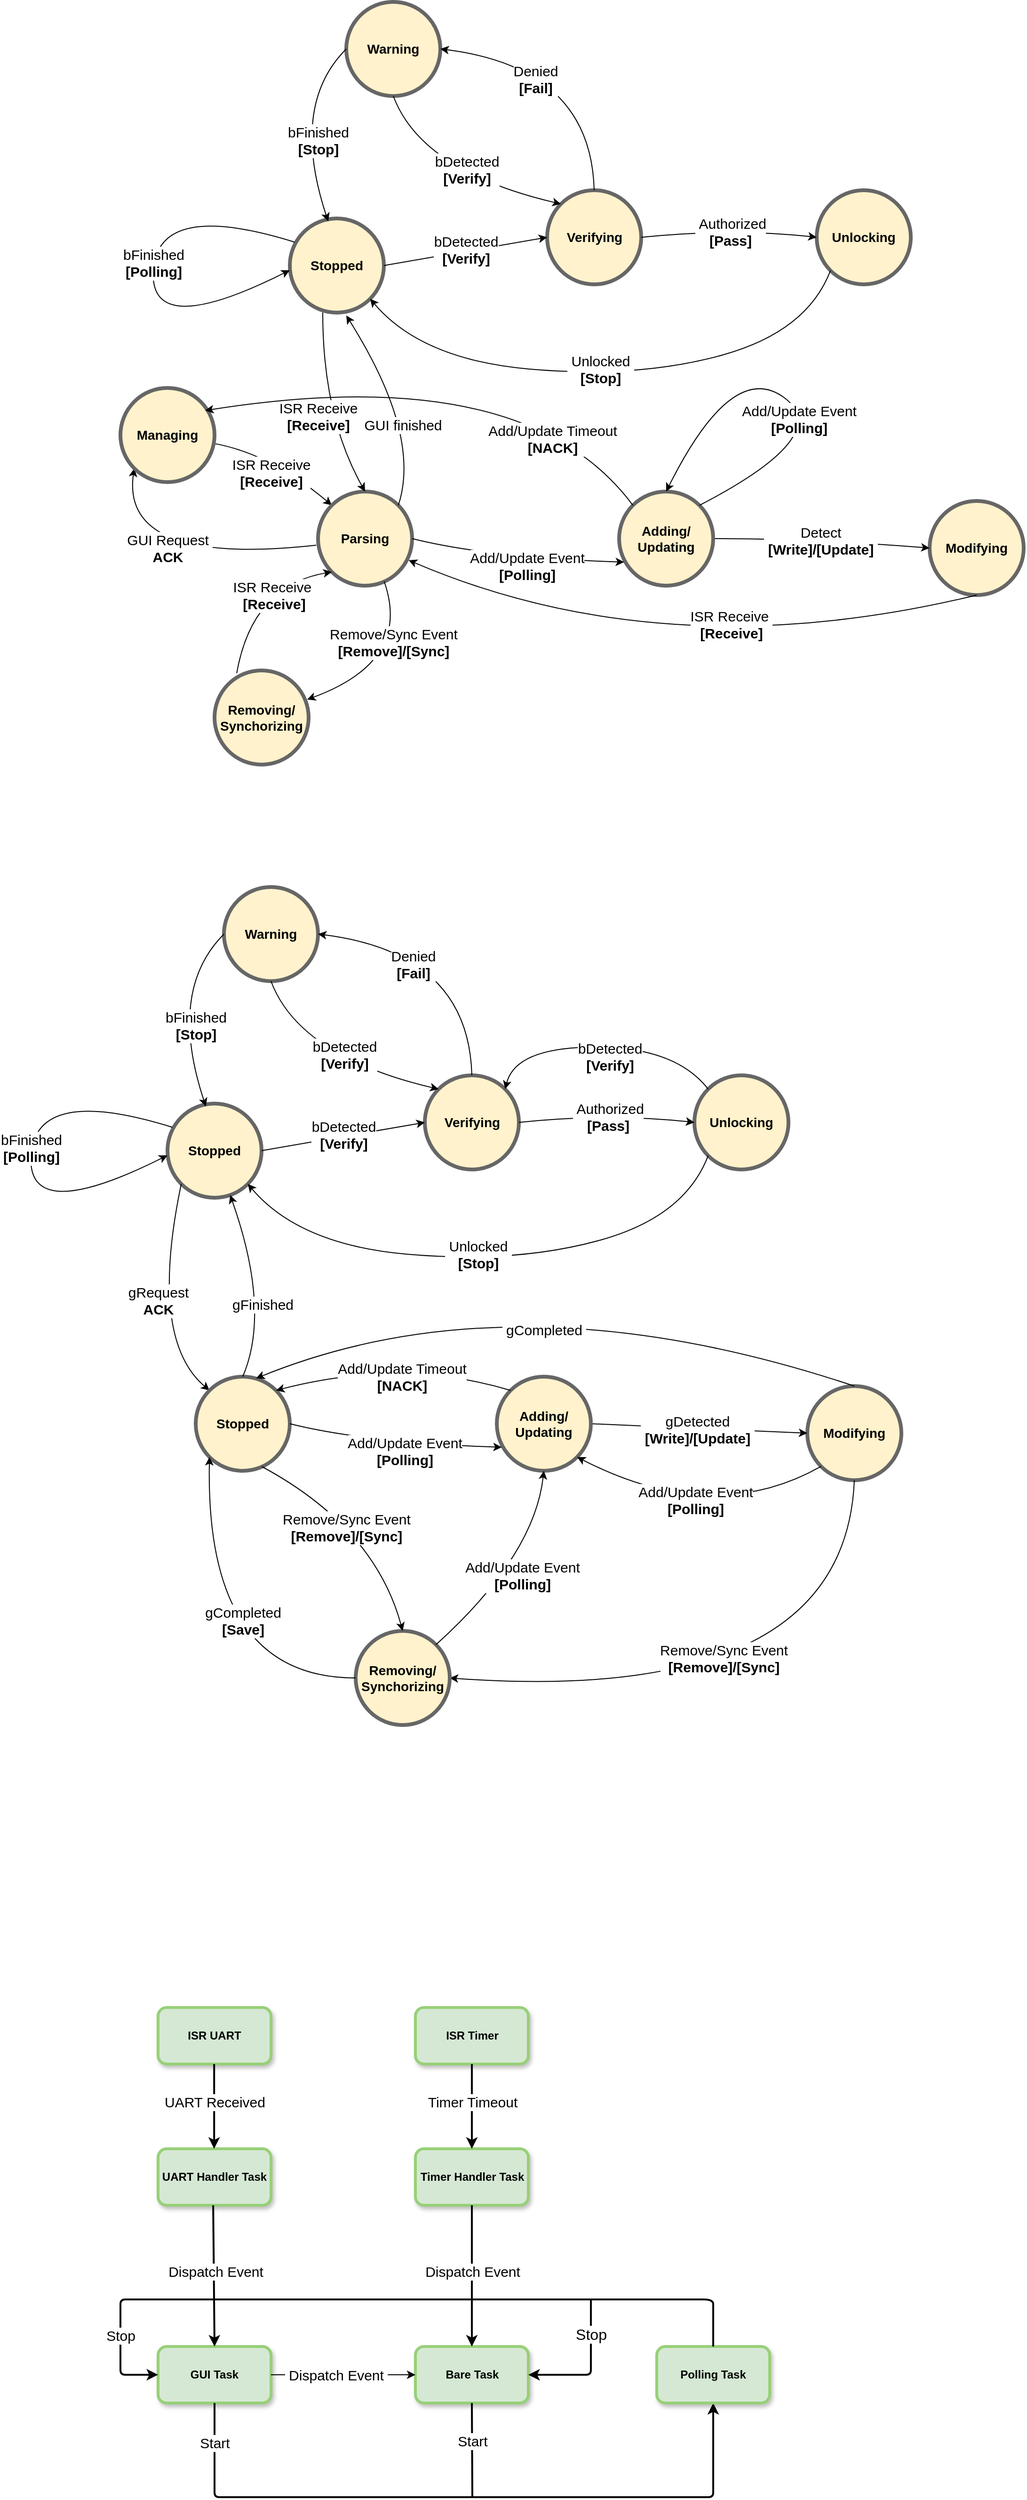 <mxfile version="22.1.7" type="github">
  <diagram name="Page-1" id="Pe6wvTVroKXz1nydE84b">
    <mxGraphModel dx="1243" dy="1088" grid="1" gridSize="10" guides="1" tooltips="1" connect="1" arrows="1" fold="1" page="1" pageScale="1" pageWidth="850" pageHeight="1100" math="0" shadow="0">
      <root>
        <mxCell id="0" />
        <mxCell id="1" parent="0" />
        <mxCell id="ro7r4kzSWEUVGJ4_JKQd-2" value="&lt;font style=&quot;font-size: 14px;&quot;&gt;&lt;b&gt;Warning&lt;br&gt;&lt;/b&gt;&lt;/font&gt;" style="ellipse;whiteSpace=wrap;html=1;aspect=fixed;strokeWidth=4;fillColor=#fff2cc;strokeColor=#666666;" parent="1" vertex="1">
          <mxGeometry x="1460" y="190" width="100" height="100" as="geometry" />
        </mxCell>
        <mxCell id="ro7r4kzSWEUVGJ4_JKQd-3" value="&lt;font style=&quot;font-size: 14px;&quot;&gt;&lt;b&gt;Unlocking&lt;/b&gt;&lt;/font&gt;" style="ellipse;whiteSpace=wrap;html=1;aspect=fixed;strokeWidth=4;fillColor=#fff2cc;strokeColor=#666666;" parent="1" vertex="1">
          <mxGeometry x="1960" y="390" width="100" height="100" as="geometry" />
        </mxCell>
        <mxCell id="ro7r4kzSWEUVGJ4_JKQd-4" value="&lt;font style=&quot;font-size: 14px;&quot;&gt;&lt;b&gt;Verifying&lt;/b&gt;&lt;/font&gt;" style="ellipse;whiteSpace=wrap;html=1;aspect=fixed;strokeWidth=4;fillColor=#fff2cc;strokeColor=#666666;" parent="1" vertex="1">
          <mxGeometry x="1673.5" y="390" width="100" height="100" as="geometry" />
        </mxCell>
        <mxCell id="ro7r4kzSWEUVGJ4_JKQd-5" value="&lt;font style=&quot;font-size: 14px;&quot;&gt;&lt;b&gt;Stopped&lt;/b&gt;&lt;/font&gt;" style="ellipse;whiteSpace=wrap;html=1;aspect=fixed;strokeWidth=4;fillColor=#fff2cc;strokeColor=#666666;" parent="1" vertex="1">
          <mxGeometry x="1400" y="420" width="100" height="100" as="geometry" />
        </mxCell>
        <mxCell id="ro7r4kzSWEUVGJ4_JKQd-6" value="" style="curved=1;endArrow=classic;html=1;rounded=0;exitX=0.5;exitY=0;exitDx=0;exitDy=0;entryX=1;entryY=0.5;entryDx=0;entryDy=0;" parent="1" source="ro7r4kzSWEUVGJ4_JKQd-4" target="ro7r4kzSWEUVGJ4_JKQd-2" edge="1">
          <mxGeometry width="50" height="50" relative="1" as="geometry">
            <mxPoint x="1790" y="430" as="sourcePoint" />
            <mxPoint x="1840" y="380" as="targetPoint" />
            <Array as="points">
              <mxPoint x="1720" y="260" />
            </Array>
          </mxGeometry>
        </mxCell>
        <mxCell id="ro7r4kzSWEUVGJ4_JKQd-7" value="&lt;font style=&quot;font-size: 15px;&quot;&gt;Denied&lt;br&gt;&lt;b&gt;[Fail]&lt;/b&gt;&lt;br&gt;&lt;/font&gt;" style="edgeLabel;html=1;align=center;verticalAlign=middle;resizable=0;points=[];" parent="ro7r4kzSWEUVGJ4_JKQd-6" vertex="1" connectable="0">
          <mxGeometry x="0.053" y="5" relative="1" as="geometry">
            <mxPoint x="-35" y="10" as="offset" />
          </mxGeometry>
        </mxCell>
        <mxCell id="ro7r4kzSWEUVGJ4_JKQd-8" value="" style="curved=1;endArrow=classic;html=1;rounded=0;exitX=1;exitY=0.5;exitDx=0;exitDy=0;entryX=0;entryY=0.5;entryDx=0;entryDy=0;" parent="1" source="ro7r4kzSWEUVGJ4_JKQd-4" target="ro7r4kzSWEUVGJ4_JKQd-3" edge="1">
          <mxGeometry width="50" height="50" relative="1" as="geometry">
            <mxPoint x="1790" y="430" as="sourcePoint" />
            <mxPoint x="1840" y="380" as="targetPoint" />
            <Array as="points">
              <mxPoint x="1870" y="430" />
            </Array>
          </mxGeometry>
        </mxCell>
        <mxCell id="ro7r4kzSWEUVGJ4_JKQd-9" value="&lt;span style=&quot;font-size: 15px;&quot;&gt;&amp;nbsp;Authorized&lt;br&gt;&lt;b&gt;[Pass]&lt;/b&gt;&lt;br&gt;&lt;/span&gt;" style="edgeLabel;html=1;align=center;verticalAlign=middle;resizable=0;points=[];" parent="ro7r4kzSWEUVGJ4_JKQd-8" vertex="1" connectable="0">
          <mxGeometry x="0.008" y="2" relative="1" as="geometry">
            <mxPoint y="5" as="offset" />
          </mxGeometry>
        </mxCell>
        <mxCell id="ro7r4kzSWEUVGJ4_JKQd-10" value="" style="curved=1;endArrow=classic;html=1;rounded=0;exitX=1;exitY=0.5;exitDx=0;exitDy=0;entryX=0;entryY=0.5;entryDx=0;entryDy=0;" parent="1" source="ro7r4kzSWEUVGJ4_JKQd-5" target="ro7r4kzSWEUVGJ4_JKQd-4" edge="1">
          <mxGeometry width="50" height="50" relative="1" as="geometry">
            <mxPoint x="1390" y="434.5" as="sourcePoint" />
            <mxPoint x="1525.0" y="434.5" as="targetPoint" />
            <Array as="points" />
          </mxGeometry>
        </mxCell>
        <mxCell id="ro7r4kzSWEUVGJ4_JKQd-11" value="&lt;span style=&quot;font-size: 15px;&quot;&gt;bDetected&lt;br&gt;&lt;b&gt;&amp;nbsp;[Verify]&amp;nbsp;&lt;/b&gt;&lt;br&gt;&lt;/span&gt;" style="edgeLabel;html=1;align=center;verticalAlign=middle;resizable=0;points=[];" parent="ro7r4kzSWEUVGJ4_JKQd-10" vertex="1" connectable="0">
          <mxGeometry x="0.008" y="2" relative="1" as="geometry">
            <mxPoint as="offset" />
          </mxGeometry>
        </mxCell>
        <mxCell id="ro7r4kzSWEUVGJ4_JKQd-12" value="" style="curved=1;endArrow=classic;html=1;rounded=0;exitX=0;exitY=0.5;exitDx=0;exitDy=0;entryX=0.408;entryY=0.031;entryDx=0;entryDy=0;entryPerimeter=0;" parent="1" source="ro7r4kzSWEUVGJ4_JKQd-2" target="ro7r4kzSWEUVGJ4_JKQd-5" edge="1">
          <mxGeometry width="50" height="50" relative="1" as="geometry">
            <mxPoint x="1535" y="334" as="sourcePoint" />
            <mxPoint x="1320" y="180" as="targetPoint" />
            <Array as="points">
              <mxPoint x="1400" y="300" />
            </Array>
          </mxGeometry>
        </mxCell>
        <mxCell id="ro7r4kzSWEUVGJ4_JKQd-13" value="&lt;font style=&quot;font-size: 15px;&quot;&gt;bFinished&lt;br&gt;&lt;b style=&quot;border-color: var(--border-color);&quot;&gt;[Stop]&lt;/b&gt;&lt;br&gt;&lt;/font&gt;" style="edgeLabel;html=1;align=center;verticalAlign=middle;resizable=0;points=[];" parent="ro7r4kzSWEUVGJ4_JKQd-12" vertex="1" connectable="0">
          <mxGeometry x="0.053" y="5" relative="1" as="geometry">
            <mxPoint x="16" y="12" as="offset" />
          </mxGeometry>
        </mxCell>
        <mxCell id="ro7r4kzSWEUVGJ4_JKQd-14" value="" style="curved=1;endArrow=classic;html=1;rounded=0;exitX=0;exitY=1;exitDx=0;exitDy=0;entryX=1;entryY=1;entryDx=0;entryDy=0;" parent="1" source="ro7r4kzSWEUVGJ4_JKQd-3" target="ro7r4kzSWEUVGJ4_JKQd-5" edge="1">
          <mxGeometry width="50" height="50" relative="1" as="geometry">
            <mxPoint x="1890" y="480" as="sourcePoint" />
            <mxPoint x="1790" y="640" as="targetPoint" />
            <Array as="points">
              <mxPoint x="1950" y="540" />
              <mxPoint x="1770" y="590" />
              <mxPoint x="1540" y="570" />
            </Array>
          </mxGeometry>
        </mxCell>
        <mxCell id="ro7r4kzSWEUVGJ4_JKQd-15" value="&lt;font style=&quot;font-size: 15px;&quot;&gt;&amp;nbsp;Unlocked&amp;nbsp;&lt;br&gt;&lt;b&gt;[Stop]&lt;/b&gt;&lt;br&gt;&lt;/font&gt;" style="edgeLabel;html=1;align=center;verticalAlign=middle;resizable=0;points=[];" parent="ro7r4kzSWEUVGJ4_JKQd-14" vertex="1" connectable="0">
          <mxGeometry x="0.053" y="5" relative="1" as="geometry">
            <mxPoint x="5" y="-11" as="offset" />
          </mxGeometry>
        </mxCell>
        <mxCell id="ro7r4kzSWEUVGJ4_JKQd-18" value="" style="curved=1;endArrow=classic;html=1;rounded=0;exitX=0.5;exitY=1;exitDx=0;exitDy=0;entryX=0;entryY=0;entryDx=0;entryDy=0;" parent="1" source="ro7r4kzSWEUVGJ4_JKQd-2" target="ro7r4kzSWEUVGJ4_JKQd-4" edge="1">
          <mxGeometry width="50" height="50" relative="1" as="geometry">
            <mxPoint x="1573.5" y="310" as="sourcePoint" />
            <mxPoint x="1768.5" y="310" as="targetPoint" />
            <Array as="points">
              <mxPoint x="1540" y="370" />
            </Array>
          </mxGeometry>
        </mxCell>
        <mxCell id="ro7r4kzSWEUVGJ4_JKQd-19" value="&lt;span style=&quot;font-size: 15px;&quot;&gt;bDetected&lt;br&gt;&lt;b&gt;[Verify]&lt;/b&gt;&lt;br&gt;&lt;/span&gt;" style="edgeLabel;html=1;align=center;verticalAlign=middle;resizable=0;points=[];" parent="ro7r4kzSWEUVGJ4_JKQd-18" vertex="1" connectable="0">
          <mxGeometry x="0.008" y="2" relative="1" as="geometry">
            <mxPoint x="14" y="-8" as="offset" />
          </mxGeometry>
        </mxCell>
        <mxCell id="ro7r4kzSWEUVGJ4_JKQd-22" value="&lt;span style=&quot;font-size: 14px;&quot;&gt;&lt;b&gt;Modifying&lt;/b&gt;&lt;/span&gt;" style="ellipse;whiteSpace=wrap;html=1;aspect=fixed;strokeWidth=4;fillColor=#fff2cc;strokeColor=#666666;" parent="1" vertex="1">
          <mxGeometry x="2080" y="720" width="100" height="100" as="geometry" />
        </mxCell>
        <mxCell id="ro7r4kzSWEUVGJ4_JKQd-23" value="" style="curved=1;endArrow=classic;html=1;rounded=0;exitX=1;exitY=0.5;exitDx=0;exitDy=0;entryX=0;entryY=0.5;entryDx=0;entryDy=0;" parent="1" source="ro7r4kzSWEUVGJ4_JKQd-36" target="ro7r4kzSWEUVGJ4_JKQd-22" edge="1">
          <mxGeometry width="50" height="50" relative="1" as="geometry">
            <mxPoint x="2316.5" y="810" as="sourcePoint" />
            <mxPoint x="2432.5" y="891" as="targetPoint" />
            <Array as="points">
              <mxPoint x="1950" y="760" />
            </Array>
          </mxGeometry>
        </mxCell>
        <mxCell id="ro7r4kzSWEUVGJ4_JKQd-24" value="&lt;font style=&quot;font-size: 15px;&quot;&gt;Detect&lt;br&gt;&lt;b&gt;&amp;nbsp;[Write]/[Update]&amp;nbsp;&lt;/b&gt;&lt;br&gt;&lt;/font&gt;" style="edgeLabel;html=1;align=center;verticalAlign=middle;resizable=0;points=[];" parent="ro7r4kzSWEUVGJ4_JKQd-23" vertex="1" connectable="0">
          <mxGeometry x="0.053" y="5" relative="1" as="geometry">
            <mxPoint x="-8" y="5" as="offset" />
          </mxGeometry>
        </mxCell>
        <mxCell id="ro7r4kzSWEUVGJ4_JKQd-25" value="" style="curved=1;endArrow=classic;html=1;rounded=0;exitX=0.5;exitY=1;exitDx=0;exitDy=0;entryX=0.963;entryY=0.729;entryDx=0;entryDy=0;entryPerimeter=0;" parent="1" source="ro7r4kzSWEUVGJ4_JKQd-22" target="ro7r4kzSWEUVGJ4_JKQd-33" edge="1">
          <mxGeometry width="50" height="50" relative="1" as="geometry">
            <mxPoint x="2100" y="990" as="sourcePoint" />
            <mxPoint x="1520" y="780" as="targetPoint" />
            <Array as="points">
              <mxPoint x="1800" y="900" />
            </Array>
          </mxGeometry>
        </mxCell>
        <mxCell id="ro7r4kzSWEUVGJ4_JKQd-26" value="&lt;span style=&quot;font-size: 15px;&quot;&gt;ISR Receive&amp;nbsp;&lt;br&gt;&lt;b&gt;[Receive]&lt;/b&gt;&lt;br&gt;&lt;/span&gt;" style="edgeLabel;html=1;align=center;verticalAlign=middle;resizable=0;points=[];" parent="ro7r4kzSWEUVGJ4_JKQd-25" vertex="1" connectable="0">
          <mxGeometry x="0.008" y="2" relative="1" as="geometry">
            <mxPoint x="50" y="-47" as="offset" />
          </mxGeometry>
        </mxCell>
        <mxCell id="ro7r4kzSWEUVGJ4_JKQd-27" value="" style="curved=1;endArrow=classic;html=1;rounded=0;entryX=0;entryY=0;entryDx=0;entryDy=0;" parent="1" source="atUizrfXErrDLRUlG1eM-1" target="ro7r4kzSWEUVGJ4_JKQd-33" edge="1">
          <mxGeometry width="50" height="50" relative="1" as="geometry">
            <mxPoint x="1450" y="520" as="sourcePoint" />
            <mxPoint x="1641" y="753" as="targetPoint" />
            <Array as="points">
              <mxPoint x="1380" y="670" />
            </Array>
          </mxGeometry>
        </mxCell>
        <mxCell id="ro7r4kzSWEUVGJ4_JKQd-28" value="&lt;font style=&quot;font-size: 15px;&quot;&gt;&lt;span style=&quot;border-color: var(--border-color);&quot;&gt;ISR Receive&lt;br&gt;&lt;/span&gt;&lt;b style=&quot;border-color: var(--border-color);&quot;&gt;[Receive]&lt;/b&gt;&lt;br&gt;&lt;/font&gt;" style="edgeLabel;html=1;align=center;verticalAlign=middle;resizable=0;points=[];" parent="ro7r4kzSWEUVGJ4_JKQd-27" vertex="1" connectable="0">
          <mxGeometry x="0.053" y="5" relative="1" as="geometry">
            <mxPoint x="-15" y="14" as="offset" />
          </mxGeometry>
        </mxCell>
        <mxCell id="ro7r4kzSWEUVGJ4_JKQd-29" value="" style="curved=1;endArrow=classic;html=1;rounded=0;exitX=0.051;exitY=0.251;exitDx=0;exitDy=0;entryX=0;entryY=1;entryDx=0;entryDy=0;exitPerimeter=0;" parent="1" source="ro7r4kzSWEUVGJ4_JKQd-5" edge="1">
          <mxGeometry width="50" height="50" relative="1" as="geometry">
            <mxPoint x="1385" y="450" as="sourcePoint" />
            <mxPoint x="1400" y="475" as="targetPoint" />
            <Array as="points">
              <mxPoint x="1260" y="400" />
              <mxPoint x="1250" y="550" />
            </Array>
          </mxGeometry>
        </mxCell>
        <mxCell id="ro7r4kzSWEUVGJ4_JKQd-30" value="&lt;font style=&quot;font-size: 15px;&quot;&gt;bFinished&lt;br&gt;&lt;b style=&quot;border-color: var(--border-color);&quot;&gt;[Polling]&lt;/b&gt;&lt;br&gt;&lt;/font&gt;" style="edgeLabel;html=1;align=center;verticalAlign=middle;resizable=0;points=[];" parent="ro7r4kzSWEUVGJ4_JKQd-29" vertex="1" connectable="0">
          <mxGeometry x="0.053" y="5" relative="1" as="geometry">
            <mxPoint x="-4" y="-29" as="offset" />
          </mxGeometry>
        </mxCell>
        <mxCell id="ro7r4kzSWEUVGJ4_JKQd-31" value="" style="curved=1;endArrow=classic;html=1;rounded=0;exitX=-0.02;exitY=0.57;exitDx=0;exitDy=0;entryX=0;entryY=1;entryDx=0;entryDy=0;exitPerimeter=0;" parent="1" source="ro7r4kzSWEUVGJ4_JKQd-33" target="atUizrfXErrDLRUlG1eM-1" edge="1">
          <mxGeometry width="50" height="50" relative="1" as="geometry">
            <mxPoint x="1380.145" y="719.995" as="sourcePoint" />
            <mxPoint x="1400" y="731.44" as="targetPoint" />
            <Array as="points">
              <mxPoint x="1220" y="790" />
            </Array>
          </mxGeometry>
        </mxCell>
        <mxCell id="ro7r4kzSWEUVGJ4_JKQd-32" value="&lt;font style=&quot;font-size: 15px;&quot;&gt;&amp;nbsp;GUI Request&amp;nbsp;&lt;br&gt;&lt;b&gt;&amp;nbsp;ACK&amp;nbsp;&lt;/b&gt;&lt;br&gt;&lt;/font&gt;" style="edgeLabel;html=1;align=center;verticalAlign=middle;resizable=0;points=[];" parent="ro7r4kzSWEUVGJ4_JKQd-31" vertex="1" connectable="0">
          <mxGeometry x="0.053" y="5" relative="1" as="geometry">
            <mxPoint x="6" y="-20" as="offset" />
          </mxGeometry>
        </mxCell>
        <mxCell id="ro7r4kzSWEUVGJ4_JKQd-33" value="&lt;span style=&quot;font-size: 14px;&quot;&gt;&lt;b&gt;Parsing&lt;/b&gt;&lt;/span&gt;" style="ellipse;whiteSpace=wrap;html=1;aspect=fixed;strokeWidth=4;fillColor=#fff2cc;strokeColor=#666666;" parent="1" vertex="1">
          <mxGeometry x="1430" y="710" width="100" height="100" as="geometry" />
        </mxCell>
        <mxCell id="ro7r4kzSWEUVGJ4_JKQd-35" value="&lt;span style=&quot;font-size: 14px;&quot;&gt;&lt;b&gt;Removing/&lt;br&gt;Synchorizing&lt;br&gt;&lt;/b&gt;&lt;/span&gt;" style="ellipse;whiteSpace=wrap;html=1;aspect=fixed;strokeWidth=4;fillColor=#fff2cc;strokeColor=#666666;" parent="1" vertex="1">
          <mxGeometry x="1320" y="900" width="100" height="100" as="geometry" />
        </mxCell>
        <mxCell id="ro7r4kzSWEUVGJ4_JKQd-36" value="&lt;b style=&quot;border-color: var(--border-color); font-size: 14px;&quot;&gt;Adding/&lt;br&gt;Updating&lt;br&gt;&lt;/b&gt;" style="ellipse;whiteSpace=wrap;html=1;aspect=fixed;strokeWidth=4;fillColor=#fff2cc;strokeColor=#666666;" parent="1" vertex="1">
          <mxGeometry x="1750" y="710" width="100" height="100" as="geometry" />
        </mxCell>
        <mxCell id="ro7r4kzSWEUVGJ4_JKQd-37" value="" style="curved=1;endArrow=classic;html=1;rounded=0;exitX=1;exitY=0.5;exitDx=0;exitDy=0;entryX=0.053;entryY=0.75;entryDx=0;entryDy=0;entryPerimeter=0;" parent="1" source="ro7r4kzSWEUVGJ4_JKQd-33" target="ro7r4kzSWEUVGJ4_JKQd-36" edge="1">
          <mxGeometry width="50" height="50" relative="1" as="geometry">
            <mxPoint x="1530" y="770" as="sourcePoint" />
            <mxPoint x="1717" y="680" as="targetPoint" />
            <Array as="points">
              <mxPoint x="1610" y="780" />
            </Array>
          </mxGeometry>
        </mxCell>
        <mxCell id="ro7r4kzSWEUVGJ4_JKQd-38" value="&lt;font style=&quot;font-size: 15px;&quot;&gt;Add/Update Event&lt;br&gt;&lt;b&gt;&amp;nbsp;[Polling]&amp;nbsp;&lt;/b&gt;&lt;br&gt;&lt;/font&gt;" style="edgeLabel;html=1;align=center;verticalAlign=middle;resizable=0;points=[];" parent="ro7r4kzSWEUVGJ4_JKQd-37" vertex="1" connectable="0">
          <mxGeometry x="0.053" y="5" relative="1" as="geometry">
            <mxPoint x="4" y="12" as="offset" />
          </mxGeometry>
        </mxCell>
        <mxCell id="ro7r4kzSWEUVGJ4_JKQd-39" value="" style="curved=1;endArrow=classic;html=1;rounded=0;entryX=0;entryY=1;entryDx=0;entryDy=0;exitX=0.236;exitY=0.029;exitDx=0;exitDy=0;exitPerimeter=0;" parent="1" source="ro7r4kzSWEUVGJ4_JKQd-35" target="ro7r4kzSWEUVGJ4_JKQd-33" edge="1">
          <mxGeometry width="50" height="50" relative="1" as="geometry">
            <mxPoint x="1625.64" y="840" as="sourcePoint" />
            <mxPoint x="1459.995" y="909.645" as="targetPoint" />
            <Array as="points">
              <mxPoint x="1360" y="810" />
            </Array>
          </mxGeometry>
        </mxCell>
        <mxCell id="ro7r4kzSWEUVGJ4_JKQd-40" value="&lt;span style=&quot;font-size: 15px;&quot;&gt;ISR Receive&amp;nbsp;&lt;br&gt;&lt;b&gt;[Receive]&lt;/b&gt;&lt;br&gt;&lt;/span&gt;" style="edgeLabel;html=1;align=center;verticalAlign=middle;resizable=0;points=[];" parent="ro7r4kzSWEUVGJ4_JKQd-39" vertex="1" connectable="0">
          <mxGeometry x="0.008" y="2" relative="1" as="geometry">
            <mxPoint x="25" y="7" as="offset" />
          </mxGeometry>
        </mxCell>
        <mxCell id="ro7r4kzSWEUVGJ4_JKQd-41" value="" style="curved=1;endArrow=classic;html=1;rounded=0;exitX=0.703;exitY=0.955;exitDx=0;exitDy=0;entryX=0.985;entryY=0.309;entryDx=0;entryDy=0;exitPerimeter=0;entryPerimeter=0;" parent="1" source="ro7r4kzSWEUVGJ4_JKQd-33" target="ro7r4kzSWEUVGJ4_JKQd-35" edge="1">
          <mxGeometry width="50" height="50" relative="1" as="geometry">
            <mxPoint x="1521.995" y="935.355" as="sourcePoint" />
            <mxPoint x="1753.64" y="940" as="targetPoint" />
            <Array as="points">
              <mxPoint x="1530" y="890" />
            </Array>
          </mxGeometry>
        </mxCell>
        <mxCell id="ro7r4kzSWEUVGJ4_JKQd-42" value="&lt;font style=&quot;font-size: 15px;&quot;&gt;Remove/Sync Event&lt;br&gt;&lt;b&gt;&amp;nbsp;[Remove]/[Sync]&amp;nbsp;&lt;/b&gt;&lt;br&gt;&lt;/font&gt;" style="edgeLabel;html=1;align=center;verticalAlign=middle;resizable=0;points=[];" parent="ro7r4kzSWEUVGJ4_JKQd-41" vertex="1" connectable="0">
          <mxGeometry x="0.053" y="5" relative="1" as="geometry">
            <mxPoint x="-3" y="-32" as="offset" />
          </mxGeometry>
        </mxCell>
        <mxCell id="atUizrfXErrDLRUlG1eM-1" value="&lt;span style=&quot;font-size: 14px;&quot;&gt;&lt;b&gt;Managing&lt;/b&gt;&lt;/span&gt;" style="ellipse;whiteSpace=wrap;html=1;aspect=fixed;strokeWidth=4;fillColor=#fff2cc;strokeColor=#666666;" parent="1" vertex="1">
          <mxGeometry x="1220" y="600" width="100" height="100" as="geometry" />
        </mxCell>
        <mxCell id="atUizrfXErrDLRUlG1eM-2" value="" style="curved=1;endArrow=classic;html=1;rounded=0;exitX=1;exitY=0;exitDx=0;exitDy=0;entryX=0.6;entryY=1.03;entryDx=0;entryDy=0;entryPerimeter=0;" parent="1" source="ro7r4kzSWEUVGJ4_JKQd-33" target="ro7r4kzSWEUVGJ4_JKQd-5" edge="1">
          <mxGeometry width="50" height="50" relative="1" as="geometry">
            <mxPoint x="1455" y="735" as="sourcePoint" />
            <mxPoint x="1280" y="710" as="targetPoint" />
            <Array as="points">
              <mxPoint x="1540" y="650" />
            </Array>
          </mxGeometry>
        </mxCell>
        <mxCell id="atUizrfXErrDLRUlG1eM-3" value="&lt;font style=&quot;font-size: 15px;&quot;&gt;GUI finished&lt;br&gt;&lt;/font&gt;" style="edgeLabel;html=1;align=center;verticalAlign=middle;resizable=0;points=[];" parent="atUizrfXErrDLRUlG1eM-2" vertex="1" connectable="0">
          <mxGeometry x="0.053" y="5" relative="1" as="geometry">
            <mxPoint x="6" y="22" as="offset" />
          </mxGeometry>
        </mxCell>
        <mxCell id="atUizrfXErrDLRUlG1eM-4" value="" style="curved=1;endArrow=classic;html=1;rounded=0;entryX=0.5;entryY=0;entryDx=0;entryDy=0;exitX=0.35;exitY=1;exitDx=0;exitDy=0;exitPerimeter=0;" parent="1" source="ro7r4kzSWEUVGJ4_JKQd-5" target="ro7r4kzSWEUVGJ4_JKQd-33" edge="1">
          <mxGeometry width="50" height="50" relative="1" as="geometry">
            <mxPoint x="1329" y="651" as="sourcePoint" />
            <mxPoint x="1490" y="720" as="targetPoint" />
            <Array as="points">
              <mxPoint x="1435" y="630" />
            </Array>
          </mxGeometry>
        </mxCell>
        <mxCell id="atUizrfXErrDLRUlG1eM-5" value="&lt;font style=&quot;font-size: 15px;&quot;&gt;&lt;span style=&quot;border-color: var(--border-color);&quot;&gt;ISR Receive&lt;br&gt;&lt;/span&gt;&lt;b style=&quot;border-color: var(--border-color);&quot;&gt;[Receive]&lt;/b&gt;&lt;br&gt;&lt;/font&gt;" style="edgeLabel;html=1;align=center;verticalAlign=middle;resizable=0;points=[];" parent="atUizrfXErrDLRUlG1eM-4" vertex="1" connectable="0">
          <mxGeometry x="0.053" y="5" relative="1" as="geometry">
            <mxPoint x="-10" y="4" as="offset" />
          </mxGeometry>
        </mxCell>
        <mxCell id="oxma-z_TLaOVV012BuKe-1" value="" style="curved=1;endArrow=classic;html=1;rounded=0;entryX=0.5;entryY=0;entryDx=0;entryDy=0;exitX=1;exitY=0;exitDx=0;exitDy=0;" parent="1" source="ro7r4kzSWEUVGJ4_JKQd-36" target="ro7r4kzSWEUVGJ4_JKQd-36" edge="1">
          <mxGeometry width="50" height="50" relative="1" as="geometry">
            <mxPoint x="1830" y="720" as="sourcePoint" />
            <mxPoint x="2050" y="650" as="targetPoint" />
            <Array as="points">
              <mxPoint x="1980" y="650" />
              <mxPoint x="1870" y="570" />
            </Array>
          </mxGeometry>
        </mxCell>
        <mxCell id="oxma-z_TLaOVV012BuKe-2" value="&lt;font style=&quot;font-size: 15px;&quot;&gt;Add/Update Event&lt;br&gt;&lt;b style=&quot;border-color: var(--border-color);&quot;&gt;[Polling]&lt;/b&gt;&lt;br&gt;&lt;/font&gt;" style="edgeLabel;html=1;align=center;verticalAlign=middle;resizable=0;points=[];" parent="oxma-z_TLaOVV012BuKe-1" vertex="1" connectable="0">
          <mxGeometry x="0.053" y="5" relative="1" as="geometry">
            <mxPoint x="26" y="24" as="offset" />
          </mxGeometry>
        </mxCell>
        <mxCell id="oxma-z_TLaOVV012BuKe-3" value="" style="curved=1;endArrow=classic;html=1;rounded=0;exitX=0;exitY=0;exitDx=0;exitDy=0;entryX=0.9;entryY=0.24;entryDx=0;entryDy=0;entryPerimeter=0;" parent="1" source="ro7r4kzSWEUVGJ4_JKQd-36" target="atUizrfXErrDLRUlG1eM-1" edge="1">
          <mxGeometry width="50" height="50" relative="1" as="geometry">
            <mxPoint x="1745" y="685" as="sourcePoint" />
            <mxPoint x="1740" y="715" as="targetPoint" />
            <Array as="points">
              <mxPoint x="1650" y="570" />
            </Array>
          </mxGeometry>
        </mxCell>
        <mxCell id="oxma-z_TLaOVV012BuKe-4" value="&lt;font style=&quot;font-size: 15px;&quot;&gt;&lt;span style=&quot;border-color: var(--border-color);&quot;&gt;Add/Update Timeout&lt;br&gt;&lt;/span&gt;&lt;b style=&quot;border-color: var(--border-color);&quot;&gt;[NACK]&lt;/b&gt;&lt;br&gt;&lt;/font&gt;" style="edgeLabel;html=1;align=center;verticalAlign=middle;resizable=0;points=[];" parent="oxma-z_TLaOVV012BuKe-3" vertex="1" connectable="0">
          <mxGeometry x="0.053" y="5" relative="1" as="geometry">
            <mxPoint x="117" y="65" as="offset" />
          </mxGeometry>
        </mxCell>
        <mxCell id="ZXlB6L27Q2zz3t3cThmb-1" value="&lt;font style=&quot;font-size: 14px;&quot;&gt;&lt;b&gt;Warning&lt;br&gt;&lt;/b&gt;&lt;/font&gt;" style="ellipse;whiteSpace=wrap;html=1;aspect=fixed;strokeWidth=4;fillColor=#fff2cc;strokeColor=#666666;" parent="1" vertex="1">
          <mxGeometry x="1330" y="1130" width="100" height="100" as="geometry" />
        </mxCell>
        <mxCell id="ZXlB6L27Q2zz3t3cThmb-2" value="&lt;font style=&quot;font-size: 14px;&quot;&gt;&lt;b&gt;Unlocking&lt;/b&gt;&lt;/font&gt;" style="ellipse;whiteSpace=wrap;html=1;aspect=fixed;strokeWidth=4;fillColor=#fff2cc;strokeColor=#666666;" parent="1" vertex="1">
          <mxGeometry x="1830" y="1330" width="100" height="100" as="geometry" />
        </mxCell>
        <mxCell id="ZXlB6L27Q2zz3t3cThmb-3" value="&lt;font style=&quot;font-size: 14px;&quot;&gt;&lt;b&gt;Verifying&lt;/b&gt;&lt;/font&gt;" style="ellipse;whiteSpace=wrap;html=1;aspect=fixed;strokeWidth=4;fillColor=#fff2cc;strokeColor=#666666;" parent="1" vertex="1">
          <mxGeometry x="1543.5" y="1330" width="100" height="100" as="geometry" />
        </mxCell>
        <mxCell id="ZXlB6L27Q2zz3t3cThmb-4" value="&lt;font style=&quot;font-size: 14px;&quot;&gt;&lt;b&gt;Stopped&lt;/b&gt;&lt;/font&gt;" style="ellipse;whiteSpace=wrap;html=1;aspect=fixed;strokeWidth=4;fillColor=#fff2cc;strokeColor=#666666;" parent="1" vertex="1">
          <mxGeometry x="1270" y="1360" width="100" height="100" as="geometry" />
        </mxCell>
        <mxCell id="ZXlB6L27Q2zz3t3cThmb-5" value="" style="curved=1;endArrow=classic;html=1;rounded=0;exitX=0.5;exitY=0;exitDx=0;exitDy=0;entryX=1;entryY=0.5;entryDx=0;entryDy=0;" parent="1" source="ZXlB6L27Q2zz3t3cThmb-3" target="ZXlB6L27Q2zz3t3cThmb-1" edge="1">
          <mxGeometry width="50" height="50" relative="1" as="geometry">
            <mxPoint x="1660" y="1370" as="sourcePoint" />
            <mxPoint x="1710" y="1320" as="targetPoint" />
            <Array as="points">
              <mxPoint x="1590" y="1200" />
            </Array>
          </mxGeometry>
        </mxCell>
        <mxCell id="ZXlB6L27Q2zz3t3cThmb-6" value="&lt;font style=&quot;font-size: 15px;&quot;&gt;Denied&lt;br&gt;&lt;b&gt;[Fail]&lt;/b&gt;&lt;br&gt;&lt;/font&gt;" style="edgeLabel;html=1;align=center;verticalAlign=middle;resizable=0;points=[];" parent="ZXlB6L27Q2zz3t3cThmb-5" vertex="1" connectable="0">
          <mxGeometry x="0.053" y="5" relative="1" as="geometry">
            <mxPoint x="-35" y="10" as="offset" />
          </mxGeometry>
        </mxCell>
        <mxCell id="ZXlB6L27Q2zz3t3cThmb-7" value="" style="curved=1;endArrow=classic;html=1;rounded=0;exitX=1;exitY=0.5;exitDx=0;exitDy=0;entryX=0;entryY=0.5;entryDx=0;entryDy=0;" parent="1" source="ZXlB6L27Q2zz3t3cThmb-3" target="ZXlB6L27Q2zz3t3cThmb-2" edge="1">
          <mxGeometry width="50" height="50" relative="1" as="geometry">
            <mxPoint x="1660" y="1370" as="sourcePoint" />
            <mxPoint x="1710" y="1320" as="targetPoint" />
            <Array as="points">
              <mxPoint x="1740" y="1370" />
            </Array>
          </mxGeometry>
        </mxCell>
        <mxCell id="ZXlB6L27Q2zz3t3cThmb-8" value="&lt;span style=&quot;font-size: 15px;&quot;&gt;&amp;nbsp;Authorized&lt;br&gt;&lt;b&gt;[Pass]&lt;/b&gt;&lt;br&gt;&lt;/span&gt;" style="edgeLabel;html=1;align=center;verticalAlign=middle;resizable=0;points=[];" parent="ZXlB6L27Q2zz3t3cThmb-7" vertex="1" connectable="0">
          <mxGeometry x="0.008" y="2" relative="1" as="geometry">
            <mxPoint y="5" as="offset" />
          </mxGeometry>
        </mxCell>
        <mxCell id="ZXlB6L27Q2zz3t3cThmb-9" value="" style="curved=1;endArrow=classic;html=1;rounded=0;exitX=1;exitY=0.5;exitDx=0;exitDy=0;entryX=0;entryY=0.5;entryDx=0;entryDy=0;" parent="1" source="ZXlB6L27Q2zz3t3cThmb-4" target="ZXlB6L27Q2zz3t3cThmb-3" edge="1">
          <mxGeometry width="50" height="50" relative="1" as="geometry">
            <mxPoint x="1260" y="1374.5" as="sourcePoint" />
            <mxPoint x="1395.0" y="1374.5" as="targetPoint" />
            <Array as="points" />
          </mxGeometry>
        </mxCell>
        <mxCell id="ZXlB6L27Q2zz3t3cThmb-10" value="&lt;span style=&quot;font-size: 15px;&quot;&gt;bDetected&lt;br&gt;&lt;b&gt;&amp;nbsp;[Verify]&amp;nbsp;&lt;/b&gt;&lt;br&gt;&lt;/span&gt;" style="edgeLabel;html=1;align=center;verticalAlign=middle;resizable=0;points=[];" parent="ZXlB6L27Q2zz3t3cThmb-9" vertex="1" connectable="0">
          <mxGeometry x="0.008" y="2" relative="1" as="geometry">
            <mxPoint as="offset" />
          </mxGeometry>
        </mxCell>
        <mxCell id="ZXlB6L27Q2zz3t3cThmb-11" value="" style="curved=1;endArrow=classic;html=1;rounded=0;exitX=0;exitY=0.5;exitDx=0;exitDy=0;entryX=0.408;entryY=0.031;entryDx=0;entryDy=0;entryPerimeter=0;" parent="1" source="ZXlB6L27Q2zz3t3cThmb-1" target="ZXlB6L27Q2zz3t3cThmb-4" edge="1">
          <mxGeometry width="50" height="50" relative="1" as="geometry">
            <mxPoint x="1405" y="1274" as="sourcePoint" />
            <mxPoint x="1190" y="1120" as="targetPoint" />
            <Array as="points">
              <mxPoint x="1270" y="1240" />
            </Array>
          </mxGeometry>
        </mxCell>
        <mxCell id="ZXlB6L27Q2zz3t3cThmb-12" value="&lt;font style=&quot;font-size: 15px;&quot;&gt;bFinished&lt;br&gt;&lt;b style=&quot;border-color: var(--border-color);&quot;&gt;[Stop]&lt;/b&gt;&lt;br&gt;&lt;/font&gt;" style="edgeLabel;html=1;align=center;verticalAlign=middle;resizable=0;points=[];" parent="ZXlB6L27Q2zz3t3cThmb-11" vertex="1" connectable="0">
          <mxGeometry x="0.053" y="5" relative="1" as="geometry">
            <mxPoint x="16" y="12" as="offset" />
          </mxGeometry>
        </mxCell>
        <mxCell id="ZXlB6L27Q2zz3t3cThmb-13" value="" style="curved=1;endArrow=classic;html=1;rounded=0;exitX=0;exitY=1;exitDx=0;exitDy=0;entryX=1;entryY=1;entryDx=0;entryDy=0;" parent="1" source="ZXlB6L27Q2zz3t3cThmb-2" target="ZXlB6L27Q2zz3t3cThmb-4" edge="1">
          <mxGeometry width="50" height="50" relative="1" as="geometry">
            <mxPoint x="1760" y="1420" as="sourcePoint" />
            <mxPoint x="1660" y="1580" as="targetPoint" />
            <Array as="points">
              <mxPoint x="1820" y="1480" />
              <mxPoint x="1640" y="1530" />
              <mxPoint x="1410" y="1510" />
            </Array>
          </mxGeometry>
        </mxCell>
        <mxCell id="ZXlB6L27Q2zz3t3cThmb-14" value="&lt;font style=&quot;font-size: 15px;&quot;&gt;&amp;nbsp;Unlocked&amp;nbsp;&lt;br&gt;&lt;b&gt;[Stop]&lt;/b&gt;&lt;br&gt;&lt;/font&gt;" style="edgeLabel;html=1;align=center;verticalAlign=middle;resizable=0;points=[];" parent="ZXlB6L27Q2zz3t3cThmb-13" vertex="1" connectable="0">
          <mxGeometry x="0.053" y="5" relative="1" as="geometry">
            <mxPoint x="5" y="-11" as="offset" />
          </mxGeometry>
        </mxCell>
        <mxCell id="ZXlB6L27Q2zz3t3cThmb-15" value="" style="curved=1;endArrow=classic;html=1;rounded=0;exitX=0.5;exitY=1;exitDx=0;exitDy=0;entryX=0;entryY=0;entryDx=0;entryDy=0;" parent="1" source="ZXlB6L27Q2zz3t3cThmb-1" target="ZXlB6L27Q2zz3t3cThmb-3" edge="1">
          <mxGeometry width="50" height="50" relative="1" as="geometry">
            <mxPoint x="1443.5" y="1250" as="sourcePoint" />
            <mxPoint x="1638.5" y="1250" as="targetPoint" />
            <Array as="points">
              <mxPoint x="1410" y="1310" />
            </Array>
          </mxGeometry>
        </mxCell>
        <mxCell id="ZXlB6L27Q2zz3t3cThmb-16" value="&lt;span style=&quot;font-size: 15px;&quot;&gt;bDetected&lt;br&gt;&lt;b&gt;[Verify]&lt;/b&gt;&lt;br&gt;&lt;/span&gt;" style="edgeLabel;html=1;align=center;verticalAlign=middle;resizable=0;points=[];" parent="ZXlB6L27Q2zz3t3cThmb-15" vertex="1" connectable="0">
          <mxGeometry x="0.008" y="2" relative="1" as="geometry">
            <mxPoint x="14" y="-8" as="offset" />
          </mxGeometry>
        </mxCell>
        <mxCell id="ZXlB6L27Q2zz3t3cThmb-17" value="&lt;span style=&quot;font-size: 14px;&quot;&gt;&lt;b&gt;Modifying&lt;/b&gt;&lt;/span&gt;" style="ellipse;whiteSpace=wrap;html=1;aspect=fixed;strokeWidth=4;fillColor=#fff2cc;strokeColor=#666666;" parent="1" vertex="1">
          <mxGeometry x="1950" y="1660" width="100" height="100" as="geometry" />
        </mxCell>
        <mxCell id="ZXlB6L27Q2zz3t3cThmb-18" value="" style="curved=1;endArrow=classic;html=1;rounded=0;exitX=1;exitY=0.5;exitDx=0;exitDy=0;entryX=0;entryY=0.5;entryDx=0;entryDy=0;" parent="1" source="ZXlB6L27Q2zz3t3cThmb-30" target="ZXlB6L27Q2zz3t3cThmb-17" edge="1">
          <mxGeometry width="50" height="50" relative="1" as="geometry">
            <mxPoint x="2186.5" y="1750" as="sourcePoint" />
            <mxPoint x="2302.5" y="1831" as="targetPoint" />
            <Array as="points" />
          </mxGeometry>
        </mxCell>
        <mxCell id="ZXlB6L27Q2zz3t3cThmb-19" value="&lt;font style=&quot;font-size: 15px;&quot;&gt;gDetected&lt;br&gt;&lt;b&gt;&amp;nbsp;[Write]/[Update]&amp;nbsp;&lt;/b&gt;&lt;br&gt;&lt;/font&gt;" style="edgeLabel;html=1;align=center;verticalAlign=middle;resizable=0;points=[];" parent="ZXlB6L27Q2zz3t3cThmb-18" vertex="1" connectable="0">
          <mxGeometry x="0.053" y="5" relative="1" as="geometry">
            <mxPoint x="-8" y="5" as="offset" />
          </mxGeometry>
        </mxCell>
        <mxCell id="ZXlB6L27Q2zz3t3cThmb-20" value="" style="curved=1;endArrow=classic;html=1;rounded=0;exitX=0.5;exitY=1;exitDx=0;exitDy=0;entryX=1;entryY=0.5;entryDx=0;entryDy=0;" parent="1" source="ZXlB6L27Q2zz3t3cThmb-17" target="ZXlB6L27Q2zz3t3cThmb-29" edge="1">
          <mxGeometry width="50" height="50" relative="1" as="geometry">
            <mxPoint x="1970" y="1930" as="sourcePoint" />
            <mxPoint x="1390" y="1720" as="targetPoint" />
            <Array as="points">
              <mxPoint x="1990" y="2000" />
            </Array>
          </mxGeometry>
        </mxCell>
        <mxCell id="ZXlB6L27Q2zz3t3cThmb-21" value="&lt;font style=&quot;font-size: 15px;&quot;&gt;Remove/Sync Event&lt;br style=&quot;border-color: var(--border-color);&quot;&gt;&lt;/font&gt;&lt;b style=&quot;border-color: var(--border-color); font-size: 15px;&quot;&gt;&amp;nbsp;[Remove]/[Sync]&amp;nbsp;&lt;/b&gt;&lt;span style=&quot;font-size: 15px;&quot;&gt;&lt;br&gt;&lt;/span&gt;" style="edgeLabel;html=1;align=center;verticalAlign=middle;resizable=0;points=[];" parent="ZXlB6L27Q2zz3t3cThmb-20" vertex="1" connectable="0">
          <mxGeometry x="0.008" y="2" relative="1" as="geometry">
            <mxPoint x="-36" y="-47" as="offset" />
          </mxGeometry>
        </mxCell>
        <mxCell id="ZXlB6L27Q2zz3t3cThmb-22" value="" style="curved=1;endArrow=classic;html=1;rounded=0;entryX=0;entryY=0;entryDx=0;entryDy=0;exitX=0;exitY=1;exitDx=0;exitDy=0;" parent="1" source="ZXlB6L27Q2zz3t3cThmb-4" target="ZXlB6L27Q2zz3t3cThmb-28" edge="1">
          <mxGeometry width="50" height="50" relative="1" as="geometry">
            <mxPoint x="1320" y="1460" as="sourcePoint" />
            <mxPoint x="1511" y="1693" as="targetPoint" />
            <Array as="points">
              <mxPoint x="1250" y="1610" />
            </Array>
          </mxGeometry>
        </mxCell>
        <mxCell id="ZXlB6L27Q2zz3t3cThmb-23" value="&lt;font style=&quot;font-size: 15px;&quot;&gt;&amp;nbsp;gRequest&amp;nbsp;&lt;br style=&quot;border-color: var(--border-color);&quot;&gt;&lt;b style=&quot;border-color: var(--border-color);&quot;&gt;&amp;nbsp;ACK&amp;nbsp;&lt;/b&gt;&lt;br&gt;&lt;/font&gt;" style="edgeLabel;html=1;align=center;verticalAlign=middle;resizable=0;points=[];" parent="ZXlB6L27Q2zz3t3cThmb-22" vertex="1" connectable="0">
          <mxGeometry x="0.053" y="5" relative="1" as="geometry">
            <mxPoint x="-2" y="-8" as="offset" />
          </mxGeometry>
        </mxCell>
        <mxCell id="ZXlB6L27Q2zz3t3cThmb-24" value="" style="curved=1;endArrow=classic;html=1;rounded=0;exitX=0.051;exitY=0.251;exitDx=0;exitDy=0;entryX=0;entryY=1;entryDx=0;entryDy=0;exitPerimeter=0;" parent="1" source="ZXlB6L27Q2zz3t3cThmb-4" edge="1">
          <mxGeometry width="50" height="50" relative="1" as="geometry">
            <mxPoint x="1255" y="1390" as="sourcePoint" />
            <mxPoint x="1270" y="1415" as="targetPoint" />
            <Array as="points">
              <mxPoint x="1130" y="1340" />
              <mxPoint x="1120" y="1490" />
            </Array>
          </mxGeometry>
        </mxCell>
        <mxCell id="ZXlB6L27Q2zz3t3cThmb-25" value="&lt;font style=&quot;font-size: 15px;&quot;&gt;bFinished&lt;br&gt;&lt;b style=&quot;border-color: var(--border-color);&quot;&gt;[Polling]&lt;/b&gt;&lt;br&gt;&lt;/font&gt;" style="edgeLabel;html=1;align=center;verticalAlign=middle;resizable=0;points=[];" parent="ZXlB6L27Q2zz3t3cThmb-24" vertex="1" connectable="0">
          <mxGeometry x="0.053" y="5" relative="1" as="geometry">
            <mxPoint x="-4" y="-29" as="offset" />
          </mxGeometry>
        </mxCell>
        <mxCell id="ZXlB6L27Q2zz3t3cThmb-28" value="&lt;span style=&quot;font-size: 14px;&quot;&gt;&lt;b&gt;Stopped&lt;/b&gt;&lt;/span&gt;" style="ellipse;whiteSpace=wrap;html=1;aspect=fixed;strokeWidth=4;fillColor=#fff2cc;strokeColor=#666666;" parent="1" vertex="1">
          <mxGeometry x="1300" y="1650" width="100" height="100" as="geometry" />
        </mxCell>
        <mxCell id="ZXlB6L27Q2zz3t3cThmb-29" value="&lt;span style=&quot;font-size: 14px;&quot;&gt;&lt;b&gt;Removing/&lt;br&gt;Synchorizing&lt;br&gt;&lt;/b&gt;&lt;/span&gt;" style="ellipse;whiteSpace=wrap;html=1;aspect=fixed;strokeWidth=4;fillColor=#fff2cc;strokeColor=#666666;" parent="1" vertex="1">
          <mxGeometry x="1470" y="1920" width="100" height="100" as="geometry" />
        </mxCell>
        <mxCell id="ZXlB6L27Q2zz3t3cThmb-30" value="&lt;b style=&quot;border-color: var(--border-color); font-size: 14px;&quot;&gt;Adding/&lt;br&gt;Updating&lt;br&gt;&lt;/b&gt;" style="ellipse;whiteSpace=wrap;html=1;aspect=fixed;strokeWidth=4;fillColor=#fff2cc;strokeColor=#666666;" parent="1" vertex="1">
          <mxGeometry x="1620" y="1650" width="100" height="100" as="geometry" />
        </mxCell>
        <mxCell id="ZXlB6L27Q2zz3t3cThmb-31" value="" style="curved=1;endArrow=classic;html=1;rounded=0;exitX=1;exitY=0.5;exitDx=0;exitDy=0;entryX=0.053;entryY=0.75;entryDx=0;entryDy=0;entryPerimeter=0;" parent="1" source="ZXlB6L27Q2zz3t3cThmb-28" target="ZXlB6L27Q2zz3t3cThmb-30" edge="1">
          <mxGeometry width="50" height="50" relative="1" as="geometry">
            <mxPoint x="1400" y="1710" as="sourcePoint" />
            <mxPoint x="1587" y="1620" as="targetPoint" />
            <Array as="points">
              <mxPoint x="1480" y="1720" />
            </Array>
          </mxGeometry>
        </mxCell>
        <mxCell id="ZXlB6L27Q2zz3t3cThmb-32" value="&lt;font style=&quot;font-size: 15px;&quot;&gt;Add/Update Event&lt;br&gt;&lt;b&gt;&amp;nbsp;[Polling]&amp;nbsp;&lt;/b&gt;&lt;br&gt;&lt;/font&gt;" style="edgeLabel;html=1;align=center;verticalAlign=middle;resizable=0;points=[];" parent="ZXlB6L27Q2zz3t3cThmb-31" vertex="1" connectable="0">
          <mxGeometry x="0.053" y="5" relative="1" as="geometry">
            <mxPoint x="4" y="12" as="offset" />
          </mxGeometry>
        </mxCell>
        <mxCell id="ZXlB6L27Q2zz3t3cThmb-33" value="" style="curved=1;endArrow=classic;html=1;rounded=0;entryX=0;entryY=1;entryDx=0;entryDy=0;exitX=0;exitY=0.5;exitDx=0;exitDy=0;" parent="1" source="ZXlB6L27Q2zz3t3cThmb-29" target="ZXlB6L27Q2zz3t3cThmb-28" edge="1">
          <mxGeometry width="50" height="50" relative="1" as="geometry">
            <mxPoint x="1495.64" y="1780" as="sourcePoint" />
            <mxPoint x="1329.995" y="1849.645" as="targetPoint" />
            <Array as="points">
              <mxPoint x="1310" y="1970" />
            </Array>
          </mxGeometry>
        </mxCell>
        <mxCell id="ZXlB6L27Q2zz3t3cThmb-34" value="&lt;span style=&quot;font-size: 15px;&quot;&gt;gCompleted&lt;br&gt;&lt;b&gt;[Save]&lt;/b&gt;&lt;br&gt;&lt;/span&gt;" style="edgeLabel;html=1;align=center;verticalAlign=middle;resizable=0;points=[];" parent="ZXlB6L27Q2zz3t3cThmb-33" vertex="1" connectable="0">
          <mxGeometry x="0.008" y="2" relative="1" as="geometry">
            <mxPoint x="41" y="-22" as="offset" />
          </mxGeometry>
        </mxCell>
        <mxCell id="ZXlB6L27Q2zz3t3cThmb-35" value="" style="curved=1;endArrow=classic;html=1;rounded=0;exitX=0.703;exitY=0.955;exitDx=0;exitDy=0;entryX=0.5;entryY=0;entryDx=0;entryDy=0;exitPerimeter=0;" parent="1" source="ZXlB6L27Q2zz3t3cThmb-28" target="ZXlB6L27Q2zz3t3cThmb-29" edge="1">
          <mxGeometry width="50" height="50" relative="1" as="geometry">
            <mxPoint x="1391.995" y="1875.355" as="sourcePoint" />
            <mxPoint x="1623.64" y="1880" as="targetPoint" />
            <Array as="points">
              <mxPoint x="1490" y="1810" />
            </Array>
          </mxGeometry>
        </mxCell>
        <mxCell id="ZXlB6L27Q2zz3t3cThmb-36" value="&lt;font style=&quot;font-size: 15px;&quot;&gt;Remove/Sync Event&lt;br&gt;&lt;b&gt;&amp;nbsp;[Remove]/[Sync]&amp;nbsp;&lt;/b&gt;&lt;br&gt;&lt;/font&gt;" style="edgeLabel;html=1;align=center;verticalAlign=middle;resizable=0;points=[];" parent="ZXlB6L27Q2zz3t3cThmb-35" vertex="1" connectable="0">
          <mxGeometry x="0.053" y="5" relative="1" as="geometry">
            <mxPoint x="-29" y="6" as="offset" />
          </mxGeometry>
        </mxCell>
        <mxCell id="ZXlB6L27Q2zz3t3cThmb-38" value="" style="curved=1;endArrow=classic;html=1;rounded=0;exitX=0.5;exitY=0;exitDx=0;exitDy=0;" parent="1" source="ZXlB6L27Q2zz3t3cThmb-28" target="ZXlB6L27Q2zz3t3cThmb-4" edge="1">
          <mxGeometry width="50" height="50" relative="1" as="geometry">
            <mxPoint x="1325" y="1675" as="sourcePoint" />
            <mxPoint x="1330" y="1450" as="targetPoint" />
            <Array as="points">
              <mxPoint x="1380" y="1580" />
            </Array>
          </mxGeometry>
        </mxCell>
        <mxCell id="ZXlB6L27Q2zz3t3cThmb-39" value="&lt;font style=&quot;font-size: 15px;&quot;&gt;gFinished&lt;br&gt;&lt;/font&gt;" style="edgeLabel;html=1;align=center;verticalAlign=middle;resizable=0;points=[];" parent="ZXlB6L27Q2zz3t3cThmb-38" vertex="1" connectable="0">
          <mxGeometry x="0.053" y="5" relative="1" as="geometry">
            <mxPoint x="6" y="22" as="offset" />
          </mxGeometry>
        </mxCell>
        <mxCell id="ZXlB6L27Q2zz3t3cThmb-44" value="" style="curved=1;endArrow=classic;html=1;rounded=0;exitX=0;exitY=0;exitDx=0;exitDy=0;entryX=1;entryY=0;entryDx=0;entryDy=0;" parent="1" source="ZXlB6L27Q2zz3t3cThmb-30" target="ZXlB6L27Q2zz3t3cThmb-28" edge="1">
          <mxGeometry width="50" height="50" relative="1" as="geometry">
            <mxPoint x="1615" y="1625" as="sourcePoint" />
            <mxPoint x="1610" y="1655" as="targetPoint" />
            <Array as="points">
              <mxPoint x="1520" y="1630" />
            </Array>
          </mxGeometry>
        </mxCell>
        <mxCell id="ZXlB6L27Q2zz3t3cThmb-45" value="&lt;font style=&quot;font-size: 15px;&quot;&gt;&lt;span style=&quot;border-color: var(--border-color);&quot;&gt;Add/Update Timeout&lt;br&gt;&lt;/span&gt;&lt;b style=&quot;border-color: var(--border-color);&quot;&gt;[NACK]&lt;/b&gt;&lt;br&gt;&lt;/font&gt;" style="edgeLabel;html=1;align=center;verticalAlign=middle;resizable=0;points=[];" parent="ZXlB6L27Q2zz3t3cThmb-44" vertex="1" connectable="0">
          <mxGeometry x="0.053" y="5" relative="1" as="geometry">
            <mxPoint x="14" y="11" as="offset" />
          </mxGeometry>
        </mxCell>
        <mxCell id="ZXlB6L27Q2zz3t3cThmb-47" value="" style="curved=1;endArrow=classic;html=1;rounded=0;exitX=0;exitY=1;exitDx=0;exitDy=0;entryX=1;entryY=1;entryDx=0;entryDy=0;" parent="1" source="ZXlB6L27Q2zz3t3cThmb-17" target="ZXlB6L27Q2zz3t3cThmb-30" edge="1">
          <mxGeometry width="50" height="50" relative="1" as="geometry">
            <mxPoint x="1410" y="1710" as="sourcePoint" />
            <mxPoint x="1680" y="1740" as="targetPoint" />
            <Array as="points">
              <mxPoint x="1850" y="1810" />
            </Array>
          </mxGeometry>
        </mxCell>
        <mxCell id="ZXlB6L27Q2zz3t3cThmb-48" value="&lt;font style=&quot;font-size: 15px;&quot;&gt;Add/Update Event&lt;br&gt;&lt;b&gt;&amp;nbsp;[Polling]&amp;nbsp;&lt;/b&gt;&lt;br&gt;&lt;/font&gt;" style="edgeLabel;html=1;align=center;verticalAlign=middle;resizable=0;points=[];" parent="ZXlB6L27Q2zz3t3cThmb-47" vertex="1" connectable="0">
          <mxGeometry x="0.053" y="5" relative="1" as="geometry">
            <mxPoint x="4" y="-23" as="offset" />
          </mxGeometry>
        </mxCell>
        <mxCell id="ZXlB6L27Q2zz3t3cThmb-49" value="" style="curved=1;endArrow=classic;html=1;rounded=0;exitX=1;exitY=0;exitDx=0;exitDy=0;entryX=0.5;entryY=1;entryDx=0;entryDy=0;" parent="1" source="ZXlB6L27Q2zz3t3cThmb-29" target="ZXlB6L27Q2zz3t3cThmb-30" edge="1">
          <mxGeometry width="50" height="50" relative="1" as="geometry">
            <mxPoint x="1410" y="1710" as="sourcePoint" />
            <mxPoint x="1635" y="1735" as="targetPoint" />
            <Array as="points">
              <mxPoint x="1660" y="1840" />
            </Array>
          </mxGeometry>
        </mxCell>
        <mxCell id="ZXlB6L27Q2zz3t3cThmb-50" value="&lt;font style=&quot;font-size: 15px;&quot;&gt;Add/Update Event&lt;br&gt;&lt;b&gt;&amp;nbsp;[Polling]&amp;nbsp;&lt;/b&gt;&lt;br&gt;&lt;/font&gt;" style="edgeLabel;html=1;align=center;verticalAlign=middle;resizable=0;points=[];" parent="ZXlB6L27Q2zz3t3cThmb-49" vertex="1" connectable="0">
          <mxGeometry x="0.053" y="5" relative="1" as="geometry">
            <mxPoint x="4" y="12" as="offset" />
          </mxGeometry>
        </mxCell>
        <mxCell id="ZXlB6L27Q2zz3t3cThmb-53" value="" style="curved=1;endArrow=classic;html=1;rounded=0;exitX=0.5;exitY=0;exitDx=0;exitDy=0;entryX=0.642;entryY=0.018;entryDx=0;entryDy=0;entryPerimeter=0;" parent="1" source="ZXlB6L27Q2zz3t3cThmb-17" target="ZXlB6L27Q2zz3t3cThmb-28" edge="1">
          <mxGeometry width="50" height="50" relative="1" as="geometry">
            <mxPoint x="1360" y="1660" as="sourcePoint" />
            <mxPoint x="1347" y="1467" as="targetPoint" />
            <Array as="points">
              <mxPoint x="1640" y="1540" />
            </Array>
          </mxGeometry>
        </mxCell>
        <mxCell id="ZXlB6L27Q2zz3t3cThmb-54" value="&lt;font style=&quot;font-size: 15px;&quot;&gt;&amp;nbsp;gCompleted&amp;nbsp;&lt;br&gt;&lt;/font&gt;" style="edgeLabel;html=1;align=center;verticalAlign=middle;resizable=0;points=[];" parent="ZXlB6L27Q2zz3t3cThmb-53" vertex="1" connectable="0">
          <mxGeometry x="0.053" y="5" relative="1" as="geometry">
            <mxPoint x="10" y="48" as="offset" />
          </mxGeometry>
        </mxCell>
        <mxCell id="ZXlB6L27Q2zz3t3cThmb-56" value="" style="curved=1;endArrow=classic;html=1;rounded=0;exitX=0;exitY=0;exitDx=0;exitDy=0;entryX=1;entryY=0;entryDx=0;entryDy=0;" parent="1" source="ZXlB6L27Q2zz3t3cThmb-2" target="ZXlB6L27Q2zz3t3cThmb-3" edge="1">
          <mxGeometry width="50" height="50" relative="1" as="geometry">
            <mxPoint x="1890" y="1220" as="sourcePoint" />
            <mxPoint x="2068" y="1335" as="targetPoint" />
            <Array as="points">
              <mxPoint x="1810" y="1300" />
              <mxPoint x="1640" y="1300" />
            </Array>
          </mxGeometry>
        </mxCell>
        <mxCell id="ZXlB6L27Q2zz3t3cThmb-57" value="&lt;span style=&quot;font-size: 15px;&quot;&gt;bDetected&lt;br&gt;&lt;b&gt;[Verify]&lt;/b&gt;&lt;br&gt;&lt;/span&gt;" style="edgeLabel;html=1;align=center;verticalAlign=middle;resizable=0;points=[];" parent="ZXlB6L27Q2zz3t3cThmb-56" vertex="1" connectable="0">
          <mxGeometry x="0.008" y="2" relative="1" as="geometry">
            <mxPoint x="11" y="8" as="offset" />
          </mxGeometry>
        </mxCell>
        <mxCell id="ZXlB6L27Q2zz3t3cThmb-60" value="&lt;b&gt;ISR Timer&lt;/b&gt;" style="rounded=1;whiteSpace=wrap;html=1;fillColor=#D5E8D4;shadow=1;strokeWidth=3;strokeColor=#97D077;" parent="1" vertex="1">
          <mxGeometry x="1533.5" y="2320" width="120" height="60" as="geometry" />
        </mxCell>
        <mxCell id="ZXlB6L27Q2zz3t3cThmb-61" value="&lt;b&gt;Timer Handler Task&lt;/b&gt;" style="rounded=1;whiteSpace=wrap;html=1;fillColor=#D5E8D4;strokeWidth=3;strokeColor=#97D077;shadow=1;" parent="1" vertex="1">
          <mxGeometry x="1533.5" y="2470" width="120" height="60" as="geometry" />
        </mxCell>
        <mxCell id="ZXlB6L27Q2zz3t3cThmb-62" value="&lt;b&gt;UART Handler Task&lt;/b&gt;" style="rounded=1;whiteSpace=wrap;html=1;fillColor=#D5E8D4;strokeColor=#97D077;shadow=1;strokeWidth=3;" parent="1" vertex="1">
          <mxGeometry x="1260" y="2470" width="120" height="60" as="geometry" />
        </mxCell>
        <mxCell id="ZXlB6L27Q2zz3t3cThmb-63" value="&lt;b&gt;ISR UART&lt;/b&gt;" style="rounded=1;whiteSpace=wrap;html=1;fillColor=#D5E8D4;strokeColor=#97D077;strokeWidth=3;shadow=1;" parent="1" vertex="1">
          <mxGeometry x="1260" y="2320" width="120" height="60" as="geometry" />
        </mxCell>
        <mxCell id="ZXlB6L27Q2zz3t3cThmb-64" value="&lt;b&gt;Bare Task&lt;/b&gt;" style="rounded=1;whiteSpace=wrap;html=1;fillColor=#D5E8D4;shadow=1;strokeColor=#97D077;strokeWidth=3;" parent="1" vertex="1">
          <mxGeometry x="1533.5" y="2680" width="120" height="60" as="geometry" />
        </mxCell>
        <mxCell id="ZXlB6L27Q2zz3t3cThmb-65" value="&lt;b&gt;GUI Task&lt;/b&gt;" style="rounded=1;whiteSpace=wrap;html=1;fillColor=#D5E8D4;strokeColor=#97D077;shadow=1;strokeWidth=3;" parent="1" vertex="1">
          <mxGeometry x="1260" y="2680" width="120" height="60" as="geometry" />
        </mxCell>
        <mxCell id="ZXlB6L27Q2zz3t3cThmb-71" value="" style="curved=1;endArrow=classic;html=1;rounded=0;exitX=0.5;exitY=1;exitDx=0;exitDy=0;entryX=0.5;entryY=0;entryDx=0;entryDy=0;strokeWidth=2;" parent="1" source="ZXlB6L27Q2zz3t3cThmb-61" target="ZXlB6L27Q2zz3t3cThmb-64" edge="1">
          <mxGeometry width="50" height="50" relative="1" as="geometry">
            <mxPoint x="1539.29" y="2530" as="sourcePoint" />
            <mxPoint x="1539.29" y="2620" as="targetPoint" />
            <Array as="points" />
          </mxGeometry>
        </mxCell>
        <mxCell id="ZXlB6L27Q2zz3t3cThmb-72" value="&lt;font style=&quot;font-size: 15px;&quot;&gt;Dispatch Event&lt;br&gt;&lt;/font&gt;" style="edgeLabel;html=1;align=center;verticalAlign=middle;resizable=0;points=[];" parent="ZXlB6L27Q2zz3t3cThmb-71" vertex="1" connectable="0">
          <mxGeometry x="0.053" y="5" relative="1" as="geometry">
            <mxPoint x="-5" y="-9" as="offset" />
          </mxGeometry>
        </mxCell>
        <mxCell id="ZXlB6L27Q2zz3t3cThmb-73" value="" style="curved=1;endArrow=classic;html=1;rounded=0;exitX=0.5;exitY=1;exitDx=0;exitDy=0;entryX=0.5;entryY=0;entryDx=0;entryDy=0;strokeWidth=2;" parent="1" target="ZXlB6L27Q2zz3t3cThmb-65" edge="1">
          <mxGeometry width="50" height="50" relative="1" as="geometry">
            <mxPoint x="1318.57" y="2530" as="sourcePoint" />
            <mxPoint x="1318.57" y="2620" as="targetPoint" />
            <Array as="points" />
          </mxGeometry>
        </mxCell>
        <mxCell id="ZXlB6L27Q2zz3t3cThmb-74" value="&lt;font style=&quot;font-size: 15px;&quot;&gt;Dispatch Event&lt;br&gt;&lt;/font&gt;" style="edgeLabel;html=1;align=center;verticalAlign=middle;resizable=0;points=[];" parent="ZXlB6L27Q2zz3t3cThmb-73" vertex="1" connectable="0">
          <mxGeometry x="0.053" y="5" relative="1" as="geometry">
            <mxPoint x="-4" y="-9" as="offset" />
          </mxGeometry>
        </mxCell>
        <mxCell id="ZXlB6L27Q2zz3t3cThmb-75" value="" style="curved=1;endArrow=classic;html=1;rounded=0;exitX=0.5;exitY=1;exitDx=0;exitDy=0;entryX=0.5;entryY=0;entryDx=0;entryDy=0;strokeWidth=2;" parent="1" edge="1">
          <mxGeometry width="50" height="50" relative="1" as="geometry">
            <mxPoint x="1319.6" y="2380" as="sourcePoint" />
            <mxPoint x="1319.6" y="2470" as="targetPoint" />
            <Array as="points" />
          </mxGeometry>
        </mxCell>
        <mxCell id="ZXlB6L27Q2zz3t3cThmb-76" value="&lt;font style=&quot;font-size: 15px;&quot;&gt;UART Received&lt;br&gt;&lt;/font&gt;" style="edgeLabel;html=1;align=center;verticalAlign=middle;resizable=0;points=[];" parent="ZXlB6L27Q2zz3t3cThmb-75" vertex="1" connectable="0">
          <mxGeometry x="0.053" y="5" relative="1" as="geometry">
            <mxPoint x="-5" y="-8" as="offset" />
          </mxGeometry>
        </mxCell>
        <mxCell id="ZXlB6L27Q2zz3t3cThmb-77" value="" style="curved=1;endArrow=classic;html=1;rounded=0;exitX=0.5;exitY=1;exitDx=0;exitDy=0;entryX=0.5;entryY=0;entryDx=0;entryDy=0;strokeWidth=2;" parent="1" source="ZXlB6L27Q2zz3t3cThmb-60" target="ZXlB6L27Q2zz3t3cThmb-61" edge="1">
          <mxGeometry width="50" height="50" relative="1" as="geometry">
            <mxPoint x="1539.29" y="2380" as="sourcePoint" />
            <mxPoint x="1539.33" y="2467.12" as="targetPoint" />
            <Array as="points" />
          </mxGeometry>
        </mxCell>
        <mxCell id="ZXlB6L27Q2zz3t3cThmb-78" value="&lt;font style=&quot;font-size: 15px;&quot;&gt;Timer Timeout&lt;br&gt;&lt;/font&gt;" style="edgeLabel;html=1;align=center;verticalAlign=middle;resizable=0;points=[];" parent="ZXlB6L27Q2zz3t3cThmb-77" vertex="1" connectable="0">
          <mxGeometry x="0.053" y="5" relative="1" as="geometry">
            <mxPoint x="-5" y="-8" as="offset" />
          </mxGeometry>
        </mxCell>
        <mxCell id="ZXlB6L27Q2zz3t3cThmb-89" value="" style="curved=1;endArrow=classic;html=1;rounded=0;strokeWidth=2;exitX=0.5;exitY=1;exitDx=0;exitDy=0;entryX=0.5;entryY=1;entryDx=0;entryDy=0;" parent="1" source="ZXlB6L27Q2zz3t3cThmb-65" target="ZXlB6L27Q2zz3t3cThmb-95" edge="1">
          <mxGeometry width="50" height="50" relative="1" as="geometry">
            <mxPoint x="1404" y="3000" as="sourcePoint" />
            <mxPoint x="1405" y="2790" as="targetPoint" />
            <Array as="points">
              <mxPoint x="1320" y="2830" />
              <mxPoint x="1320" y="2840" />
              <mxPoint x="1330" y="2840" />
              <mxPoint x="1370" y="2840" />
              <mxPoint x="1570" y="2840" />
              <mxPoint x="1840" y="2840" />
              <mxPoint x="1850" y="2840" />
              <mxPoint x="1850" y="2830" />
            </Array>
          </mxGeometry>
        </mxCell>
        <mxCell id="ZXlB6L27Q2zz3t3cThmb-99" value="&lt;font style=&quot;font-size: 15px;&quot;&gt;Start&lt;/font&gt;" style="edgeLabel;html=1;align=center;verticalAlign=middle;resizable=0;points=[];" parent="ZXlB6L27Q2zz3t3cThmb-89" vertex="1" connectable="0">
          <mxGeometry x="-0.819" relative="1" as="geometry">
            <mxPoint y="-24" as="offset" />
          </mxGeometry>
        </mxCell>
        <mxCell id="ZXlB6L27Q2zz3t3cThmb-95" value="&lt;b&gt;Polling Task&lt;/b&gt;" style="rounded=1;whiteSpace=wrap;html=1;fillColor=#D5E8D4;strokeColor=#97D077;shadow=1;strokeWidth=3;" parent="1" vertex="1">
          <mxGeometry x="1790" y="2680" width="120" height="60" as="geometry" />
        </mxCell>
        <mxCell id="ZXlB6L27Q2zz3t3cThmb-97" value="" style="endArrow=none;html=1;rounded=0;entryX=0.5;entryY=1;entryDx=0;entryDy=0;strokeWidth=2;" parent="1" target="ZXlB6L27Q2zz3t3cThmb-64" edge="1">
          <mxGeometry width="50" height="50" relative="1" as="geometry">
            <mxPoint x="1594" y="2840" as="sourcePoint" />
            <mxPoint x="1580" y="2720" as="targetPoint" />
          </mxGeometry>
        </mxCell>
        <mxCell id="ZXlB6L27Q2zz3t3cThmb-100" value="&lt;font style=&quot;font-size: 15px;&quot;&gt;Start&lt;/font&gt;" style="edgeLabel;html=1;align=center;verticalAlign=middle;resizable=0;points=[];" parent="ZXlB6L27Q2zz3t3cThmb-97" vertex="1" connectable="0">
          <mxGeometry x="-0.023" y="2" relative="1" as="geometry">
            <mxPoint x="2" y="-11" as="offset" />
          </mxGeometry>
        </mxCell>
        <mxCell id="ZXlB6L27Q2zz3t3cThmb-98" value="" style="curved=1;endArrow=classic;html=1;rounded=0;strokeWidth=2;exitX=0.5;exitY=0;exitDx=0;exitDy=0;entryX=0;entryY=0.5;entryDx=0;entryDy=0;" parent="1" source="ZXlB6L27Q2zz3t3cThmb-95" target="ZXlB6L27Q2zz3t3cThmb-65" edge="1">
          <mxGeometry width="50" height="50" relative="1" as="geometry">
            <mxPoint x="1320" y="2751" as="sourcePoint" />
            <mxPoint x="1220" y="2710" as="targetPoint" />
            <Array as="points">
              <mxPoint x="1850" y="2640" />
              <mxPoint x="1850" y="2630" />
              <mxPoint x="1830" y="2630" />
              <mxPoint x="1370" y="2630" />
              <mxPoint x="1230" y="2630" />
              <mxPoint x="1220" y="2630" />
              <mxPoint x="1220" y="2640" />
              <mxPoint x="1220" y="2700" />
              <mxPoint x="1220" y="2710" />
              <mxPoint x="1230" y="2710" />
            </Array>
          </mxGeometry>
        </mxCell>
        <mxCell id="ZXlB6L27Q2zz3t3cThmb-105" value="&lt;font style=&quot;font-size: 15px;&quot;&gt;Stop&lt;/font&gt;" style="edgeLabel;html=1;align=center;verticalAlign=middle;resizable=0;points=[];" parent="ZXlB6L27Q2zz3t3cThmb-98" vertex="1" connectable="0">
          <mxGeometry x="0.794" relative="1" as="geometry">
            <mxPoint as="offset" />
          </mxGeometry>
        </mxCell>
        <mxCell id="ZXlB6L27Q2zz3t3cThmb-104" value="" style="curved=1;endArrow=classic;html=1;rounded=0;strokeWidth=2;entryX=1;entryY=0.5;entryDx=0;entryDy=0;" parent="1" target="ZXlB6L27Q2zz3t3cThmb-64" edge="1">
          <mxGeometry width="50" height="50" relative="1" as="geometry">
            <mxPoint x="1720" y="2630" as="sourcePoint" />
            <mxPoint x="1390" y="2720" as="targetPoint" />
            <Array as="points">
              <mxPoint x="1720" y="2690" />
              <mxPoint x="1720" y="2700" />
              <mxPoint x="1720" y="2710" />
              <mxPoint x="1710" y="2710" />
            </Array>
          </mxGeometry>
        </mxCell>
        <mxCell id="ZXlB6L27Q2zz3t3cThmb-108" value="&lt;font style=&quot;font-size: 16px;&quot;&gt;Stop&lt;/font&gt;" style="edgeLabel;html=1;align=center;verticalAlign=middle;resizable=0;points=[];" parent="ZXlB6L27Q2zz3t3cThmb-104" vertex="1" connectable="0">
          <mxGeometry x="-0.505" y="1" relative="1" as="geometry">
            <mxPoint x="-1" as="offset" />
          </mxGeometry>
        </mxCell>
        <mxCell id="ZXlB6L27Q2zz3t3cThmb-106" value="" style="endArrow=classic;html=1;rounded=0;entryX=0;entryY=0.5;entryDx=0;entryDy=0;" parent="1" target="ZXlB6L27Q2zz3t3cThmb-64" edge="1">
          <mxGeometry width="50" height="50" relative="1" as="geometry">
            <mxPoint x="1380" y="2710" as="sourcePoint" />
            <mxPoint x="1490" y="2830" as="targetPoint" />
          </mxGeometry>
        </mxCell>
        <mxCell id="ZXlB6L27Q2zz3t3cThmb-107" value="&lt;font style=&quot;font-size: 15px;&quot;&gt;&amp;nbsp;Dispatch Event&amp;nbsp;&lt;/font&gt;" style="edgeLabel;html=1;align=center;verticalAlign=middle;resizable=0;points=[];" parent="ZXlB6L27Q2zz3t3cThmb-106" vertex="1" connectable="0">
          <mxGeometry x="-0.107" relative="1" as="geometry">
            <mxPoint as="offset" />
          </mxGeometry>
        </mxCell>
      </root>
    </mxGraphModel>
  </diagram>
</mxfile>
